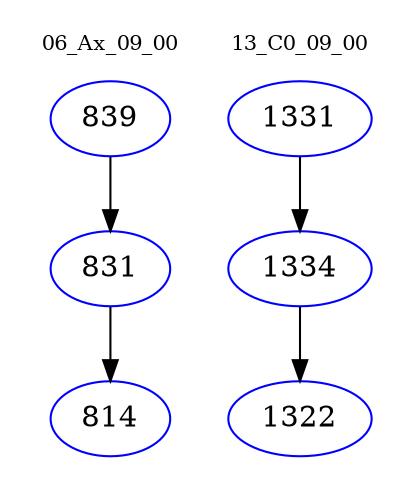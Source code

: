 digraph{
subgraph cluster_0 {
color = white
label = "06_Ax_09_00";
fontsize=10;
T0_839 [label="839", color="blue"]
T0_839 -> T0_831 [color="black"]
T0_831 [label="831", color="blue"]
T0_831 -> T0_814 [color="black"]
T0_814 [label="814", color="blue"]
}
subgraph cluster_1 {
color = white
label = "13_C0_09_00";
fontsize=10;
T1_1331 [label="1331", color="blue"]
T1_1331 -> T1_1334 [color="black"]
T1_1334 [label="1334", color="blue"]
T1_1334 -> T1_1322 [color="black"]
T1_1322 [label="1322", color="blue"]
}
}

